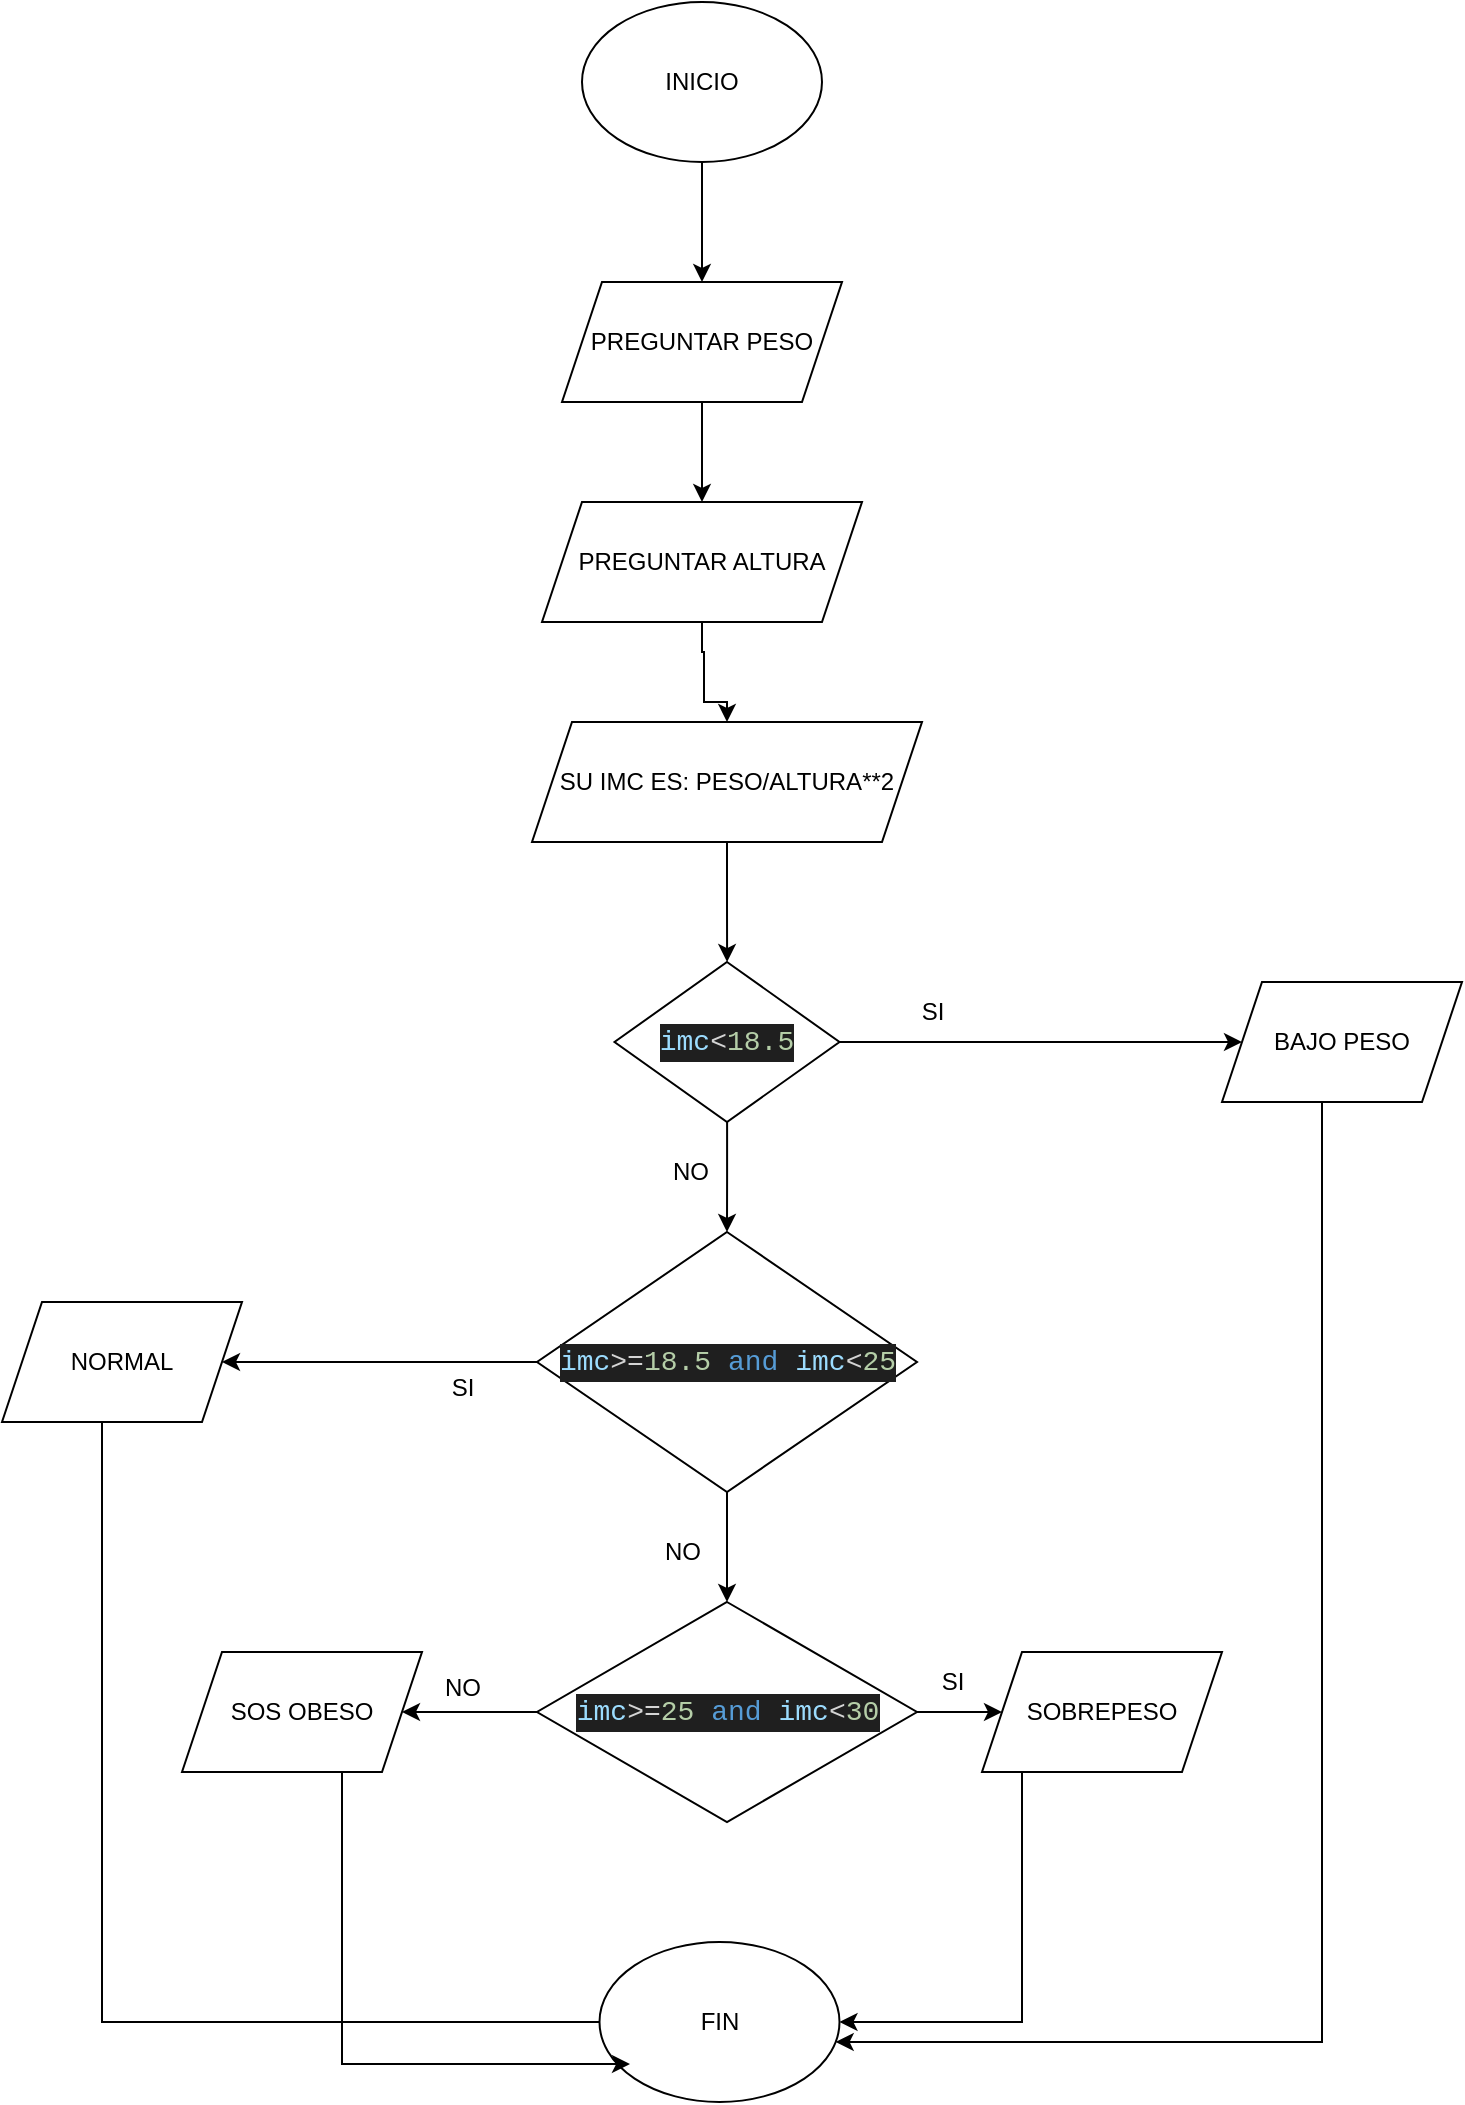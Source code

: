 <mxfile version="26.2.2" pages="3">
  <diagram name="Página-1" id="UGd0RUdH62qRf_UoWEyx">
    <mxGraphModel dx="1092" dy="825" grid="1" gridSize="10" guides="1" tooltips="1" connect="1" arrows="1" fold="1" page="1" pageScale="1" pageWidth="827" pageHeight="1169" math="0" shadow="0">
      <root>
        <mxCell id="0" />
        <mxCell id="1" parent="0" />
        <mxCell id="6I7LBuJgmqO6G-e0ff2A-2" style="edgeStyle=orthogonalEdgeStyle;rounded=0;orthogonalLoop=1;jettySize=auto;html=1;" edge="1" parent="1" source="6I7LBuJgmqO6G-e0ff2A-1" target="6I7LBuJgmqO6G-e0ff2A-3">
          <mxGeometry relative="1" as="geometry">
            <mxPoint x="420" y="190" as="targetPoint" />
          </mxGeometry>
        </mxCell>
        <mxCell id="6I7LBuJgmqO6G-e0ff2A-1" value="INICIO" style="ellipse;whiteSpace=wrap;html=1;" vertex="1" parent="1">
          <mxGeometry x="360" y="40" width="120" height="80" as="geometry" />
        </mxCell>
        <mxCell id="6I7LBuJgmqO6G-e0ff2A-4" style="edgeStyle=orthogonalEdgeStyle;rounded=0;orthogonalLoop=1;jettySize=auto;html=1;" edge="1" parent="1" source="6I7LBuJgmqO6G-e0ff2A-3" target="6I7LBuJgmqO6G-e0ff2A-5">
          <mxGeometry relative="1" as="geometry">
            <mxPoint x="420" y="290" as="targetPoint" />
          </mxGeometry>
        </mxCell>
        <mxCell id="6I7LBuJgmqO6G-e0ff2A-3" value="PREGUNTAR PESO" style="shape=parallelogram;perimeter=parallelogramPerimeter;whiteSpace=wrap;html=1;fixedSize=1;" vertex="1" parent="1">
          <mxGeometry x="350" y="180" width="140" height="60" as="geometry" />
        </mxCell>
        <mxCell id="6I7LBuJgmqO6G-e0ff2A-6" style="edgeStyle=orthogonalEdgeStyle;rounded=0;orthogonalLoop=1;jettySize=auto;html=1;entryX=0.5;entryY=0;entryDx=0;entryDy=0;" edge="1" parent="1" source="6I7LBuJgmqO6G-e0ff2A-5" target="6I7LBuJgmqO6G-e0ff2A-8">
          <mxGeometry relative="1" as="geometry">
            <mxPoint x="420" y="380" as="targetPoint" />
            <Array as="points">
              <mxPoint x="420" y="365" />
              <mxPoint x="421" y="365" />
              <mxPoint x="421" y="390" />
            </Array>
          </mxGeometry>
        </mxCell>
        <mxCell id="6I7LBuJgmqO6G-e0ff2A-5" value="PREGUNTAR ALTURA" style="shape=parallelogram;perimeter=parallelogramPerimeter;whiteSpace=wrap;html=1;fixedSize=1;" vertex="1" parent="1">
          <mxGeometry x="340" y="290" width="160" height="60" as="geometry" />
        </mxCell>
        <mxCell id="6I7LBuJgmqO6G-e0ff2A-9" style="edgeStyle=orthogonalEdgeStyle;rounded=0;orthogonalLoop=1;jettySize=auto;html=1;" edge="1" parent="1" source="6I7LBuJgmqO6G-e0ff2A-8" target="6I7LBuJgmqO6G-e0ff2A-10">
          <mxGeometry relative="1" as="geometry">
            <mxPoint x="432.5" y="510" as="targetPoint" />
          </mxGeometry>
        </mxCell>
        <mxCell id="6I7LBuJgmqO6G-e0ff2A-8" value="SU IMC ES: PESO/ALTURA**2" style="shape=parallelogram;perimeter=parallelogramPerimeter;whiteSpace=wrap;html=1;fixedSize=1;" vertex="1" parent="1">
          <mxGeometry x="335" y="400" width="195" height="60" as="geometry" />
        </mxCell>
        <mxCell id="6I7LBuJgmqO6G-e0ff2A-11" style="edgeStyle=orthogonalEdgeStyle;rounded=0;orthogonalLoop=1;jettySize=auto;html=1;" edge="1" parent="1" source="6I7LBuJgmqO6G-e0ff2A-10" target="6I7LBuJgmqO6G-e0ff2A-13">
          <mxGeometry relative="1" as="geometry">
            <mxPoint x="590" y="560" as="targetPoint" />
          </mxGeometry>
        </mxCell>
        <mxCell id="6I7LBuJgmqO6G-e0ff2A-14" style="edgeStyle=orthogonalEdgeStyle;rounded=0;orthogonalLoop=1;jettySize=auto;html=1;" edge="1" parent="1" source="6I7LBuJgmqO6G-e0ff2A-10" target="6I7LBuJgmqO6G-e0ff2A-17">
          <mxGeometry relative="1" as="geometry">
            <mxPoint x="310" y="560" as="targetPoint" />
          </mxGeometry>
        </mxCell>
        <mxCell id="6I7LBuJgmqO6G-e0ff2A-10" value="&lt;div style=&quot;color: rgb(204, 204, 204); background-color: rgb(31, 31, 31); font-family: Consolas, &amp;quot;Courier New&amp;quot;, monospace; font-size: 14px; line-height: 19px; white-space: pre;&quot;&gt;&lt;span style=&quot;color: #9cdcfe;&quot;&gt;imc&lt;/span&gt;&lt;span style=&quot;color: #d4d4d4;&quot;&gt;&amp;lt;&lt;/span&gt;&lt;span style=&quot;color: #b5cea8;&quot;&gt;18.5&lt;/span&gt;&lt;/div&gt;" style="rhombus;whiteSpace=wrap;html=1;" vertex="1" parent="1">
          <mxGeometry x="376.25" y="520" width="112.5" height="80" as="geometry" />
        </mxCell>
        <mxCell id="6I7LBuJgmqO6G-e0ff2A-12" value="SI" style="text;html=1;align=center;verticalAlign=middle;resizable=0;points=[];autosize=1;strokeColor=none;fillColor=none;" vertex="1" parent="1">
          <mxGeometry x="520" y="530" width="30" height="30" as="geometry" />
        </mxCell>
        <mxCell id="6I7LBuJgmqO6G-e0ff2A-40" style="edgeStyle=orthogonalEdgeStyle;rounded=0;orthogonalLoop=1;jettySize=auto;html=1;" edge="1" parent="1" source="6I7LBuJgmqO6G-e0ff2A-13" target="6I7LBuJgmqO6G-e0ff2A-36">
          <mxGeometry relative="1" as="geometry">
            <Array as="points">
              <mxPoint x="730" y="1060" />
            </Array>
          </mxGeometry>
        </mxCell>
        <mxCell id="6I7LBuJgmqO6G-e0ff2A-13" value="BAJO PESO" style="shape=parallelogram;perimeter=parallelogramPerimeter;whiteSpace=wrap;html=1;fixedSize=1;" vertex="1" parent="1">
          <mxGeometry x="680" y="530" width="120" height="60" as="geometry" />
        </mxCell>
        <mxCell id="6I7LBuJgmqO6G-e0ff2A-15" value="NO" style="text;html=1;align=center;verticalAlign=middle;resizable=0;points=[];autosize=1;strokeColor=none;fillColor=none;" vertex="1" parent="1">
          <mxGeometry x="394" y="610" width="40" height="30" as="geometry" />
        </mxCell>
        <mxCell id="6I7LBuJgmqO6G-e0ff2A-18" style="edgeStyle=orthogonalEdgeStyle;rounded=0;orthogonalLoop=1;jettySize=auto;html=1;" edge="1" parent="1" source="6I7LBuJgmqO6G-e0ff2A-17" target="6I7LBuJgmqO6G-e0ff2A-20">
          <mxGeometry relative="1" as="geometry">
            <mxPoint x="260" y="755" as="targetPoint" />
          </mxGeometry>
        </mxCell>
        <mxCell id="6I7LBuJgmqO6G-e0ff2A-21" style="edgeStyle=orthogonalEdgeStyle;rounded=0;orthogonalLoop=1;jettySize=auto;html=1;" edge="1" parent="1" source="6I7LBuJgmqO6G-e0ff2A-17" target="6I7LBuJgmqO6G-e0ff2A-23">
          <mxGeometry relative="1" as="geometry">
            <mxPoint x="580" y="755" as="targetPoint" />
            <Array as="points">
              <mxPoint x="450" y="740" />
              <mxPoint x="450" y="740" />
            </Array>
          </mxGeometry>
        </mxCell>
        <mxCell id="6I7LBuJgmqO6G-e0ff2A-17" value="&lt;div style=&quot;color: rgb(204, 204, 204); background-color: rgb(31, 31, 31); font-family: Consolas, &amp;quot;Courier New&amp;quot;, monospace; font-size: 14px; line-height: 19px; white-space: pre;&quot;&gt;&lt;span style=&quot;color: #9cdcfe;&quot;&gt;imc&lt;/span&gt;&lt;span style=&quot;color: #d4d4d4;&quot;&gt;&amp;gt;=&lt;/span&gt;&lt;span style=&quot;color: #b5cea8;&quot;&gt;18.5&lt;/span&gt; &lt;span style=&quot;color: #569cd6;&quot;&gt;and&lt;/span&gt; &lt;span style=&quot;color: #9cdcfe;&quot;&gt;imc&lt;/span&gt;&lt;span style=&quot;color: #d4d4d4;&quot;&gt;&amp;lt;&lt;/span&gt;&lt;span style=&quot;color: #b5cea8;&quot;&gt;25&lt;/span&gt;&lt;/div&gt;" style="rhombus;whiteSpace=wrap;html=1;" vertex="1" parent="1">
          <mxGeometry x="337.5" y="655" width="190" height="130" as="geometry" />
        </mxCell>
        <mxCell id="6I7LBuJgmqO6G-e0ff2A-19" value="SI" style="text;html=1;align=center;verticalAlign=middle;resizable=0;points=[];autosize=1;strokeColor=none;fillColor=none;" vertex="1" parent="1">
          <mxGeometry x="285" y="718" width="30" height="30" as="geometry" />
        </mxCell>
        <mxCell id="6I7LBuJgmqO6G-e0ff2A-38" style="edgeStyle=orthogonalEdgeStyle;rounded=0;orthogonalLoop=1;jettySize=auto;html=1;entryX=0;entryY=1;entryDx=0;entryDy=0;" edge="1" parent="1" source="6I7LBuJgmqO6G-e0ff2A-20" target="6I7LBuJgmqO6G-e0ff2A-36">
          <mxGeometry relative="1" as="geometry">
            <Array as="points">
              <mxPoint x="120" y="1050" />
              <mxPoint x="386" y="1050" />
            </Array>
          </mxGeometry>
        </mxCell>
        <mxCell id="6I7LBuJgmqO6G-e0ff2A-20" value="NORMAL" style="shape=parallelogram;perimeter=parallelogramPerimeter;whiteSpace=wrap;html=1;fixedSize=1;" vertex="1" parent="1">
          <mxGeometry x="70" y="690" width="120" height="60" as="geometry" />
        </mxCell>
        <mxCell id="6I7LBuJgmqO6G-e0ff2A-26" style="edgeStyle=orthogonalEdgeStyle;rounded=0;orthogonalLoop=1;jettySize=auto;html=1;" edge="1" parent="1" source="6I7LBuJgmqO6G-e0ff2A-23" target="6I7LBuJgmqO6G-e0ff2A-28">
          <mxGeometry relative="1" as="geometry">
            <mxPoint x="650" y="895" as="targetPoint" />
          </mxGeometry>
        </mxCell>
        <mxCell id="6I7LBuJgmqO6G-e0ff2A-29" style="edgeStyle=orthogonalEdgeStyle;rounded=0;orthogonalLoop=1;jettySize=auto;html=1;" edge="1" parent="1" source="6I7LBuJgmqO6G-e0ff2A-23" target="6I7LBuJgmqO6G-e0ff2A-34">
          <mxGeometry relative="1" as="geometry">
            <mxPoint x="290" y="895" as="targetPoint" />
          </mxGeometry>
        </mxCell>
        <mxCell id="6I7LBuJgmqO6G-e0ff2A-23" value="&lt;div style=&quot;color: rgb(204, 204, 204); background-color: rgb(31, 31, 31); font-family: Consolas, &amp;quot;Courier New&amp;quot;, monospace; font-size: 14px; line-height: 19px; white-space: pre;&quot;&gt;&lt;span style=&quot;color: #9cdcfe;&quot;&gt;imc&lt;/span&gt;&lt;span style=&quot;color: #d4d4d4;&quot;&gt;&amp;gt;=&lt;/span&gt;&lt;span style=&quot;color: #b5cea8;&quot;&gt;25&lt;/span&gt; &lt;span style=&quot;color: #569cd6;&quot;&gt;and&lt;/span&gt; &lt;span style=&quot;color: #9cdcfe;&quot;&gt;imc&lt;/span&gt;&lt;span style=&quot;color: #d4d4d4;&quot;&gt;&amp;lt;&lt;/span&gt;&lt;span style=&quot;color: #b5cea8;&quot;&gt;30&lt;/span&gt;&lt;/div&gt;" style="rhombus;whiteSpace=wrap;html=1;" vertex="1" parent="1">
          <mxGeometry x="337.5" y="840" width="190" height="110" as="geometry" />
        </mxCell>
        <mxCell id="6I7LBuJgmqO6G-e0ff2A-24" value="NO" style="text;html=1;align=center;verticalAlign=middle;resizable=0;points=[];autosize=1;strokeColor=none;fillColor=none;" vertex="1" parent="1">
          <mxGeometry x="390" y="800" width="40" height="30" as="geometry" />
        </mxCell>
        <mxCell id="6I7LBuJgmqO6G-e0ff2A-27" value="SI" style="text;html=1;align=center;verticalAlign=middle;resizable=0;points=[];autosize=1;strokeColor=none;fillColor=none;" vertex="1" parent="1">
          <mxGeometry x="530" y="865" width="30" height="30" as="geometry" />
        </mxCell>
        <mxCell id="6I7LBuJgmqO6G-e0ff2A-39" style="edgeStyle=orthogonalEdgeStyle;rounded=0;orthogonalLoop=1;jettySize=auto;html=1;entryX=1;entryY=0.5;entryDx=0;entryDy=0;" edge="1" parent="1" source="6I7LBuJgmqO6G-e0ff2A-28" target="6I7LBuJgmqO6G-e0ff2A-36">
          <mxGeometry relative="1" as="geometry">
            <Array as="points">
              <mxPoint x="580" y="1050" />
            </Array>
          </mxGeometry>
        </mxCell>
        <mxCell id="6I7LBuJgmqO6G-e0ff2A-28" value="SOBREPESO" style="shape=parallelogram;perimeter=parallelogramPerimeter;whiteSpace=wrap;html=1;fixedSize=1;" vertex="1" parent="1">
          <mxGeometry x="560" y="865" width="120" height="60" as="geometry" />
        </mxCell>
        <mxCell id="6I7LBuJgmqO6G-e0ff2A-34" value="SOS OBESO" style="shape=parallelogram;perimeter=parallelogramPerimeter;whiteSpace=wrap;html=1;fixedSize=1;" vertex="1" parent="1">
          <mxGeometry x="160" y="865" width="120" height="60" as="geometry" />
        </mxCell>
        <mxCell id="6I7LBuJgmqO6G-e0ff2A-35" value="NO" style="text;html=1;align=center;verticalAlign=middle;resizable=0;points=[];autosize=1;strokeColor=none;fillColor=none;" vertex="1" parent="1">
          <mxGeometry x="280" y="868" width="40" height="30" as="geometry" />
        </mxCell>
        <mxCell id="6I7LBuJgmqO6G-e0ff2A-36" value="FIN" style="ellipse;whiteSpace=wrap;html=1;" vertex="1" parent="1">
          <mxGeometry x="368.75" y="1010" width="120" height="80" as="geometry" />
        </mxCell>
        <mxCell id="6I7LBuJgmqO6G-e0ff2A-37" style="edgeStyle=orthogonalEdgeStyle;rounded=0;orthogonalLoop=1;jettySize=auto;html=1;entryX=0.127;entryY=0.763;entryDx=0;entryDy=0;entryPerimeter=0;" edge="1" parent="1" source="6I7LBuJgmqO6G-e0ff2A-34" target="6I7LBuJgmqO6G-e0ff2A-36">
          <mxGeometry relative="1" as="geometry">
            <Array as="points">
              <mxPoint x="240" y="1071" />
            </Array>
          </mxGeometry>
        </mxCell>
      </root>
    </mxGraphModel>
  </diagram>
  <diagram id="PnIQJvwzpn_j_01w4GzA" name="Página-2">
    <mxGraphModel dx="1092" dy="825" grid="1" gridSize="10" guides="1" tooltips="1" connect="1" arrows="1" fold="1" page="1" pageScale="1" pageWidth="827" pageHeight="1169" math="0" shadow="0">
      <root>
        <mxCell id="0" />
        <mxCell id="1" parent="0" />
        <mxCell id="9Ah3BcW068XOKgNUtmzI-3" style="edgeStyle=orthogonalEdgeStyle;rounded=0;orthogonalLoop=1;jettySize=auto;html=1;" edge="1" parent="1" source="9Ah3BcW068XOKgNUtmzI-1" target="9Ah3BcW068XOKgNUtmzI-2">
          <mxGeometry relative="1" as="geometry">
            <mxPoint x="430" y="190" as="targetPoint" />
            <Array as="points">
              <mxPoint x="430" y="155" />
              <mxPoint x="431" y="155" />
            </Array>
          </mxGeometry>
        </mxCell>
        <mxCell id="9Ah3BcW068XOKgNUtmzI-1" value="INICIO" style="ellipse;whiteSpace=wrap;html=1;" vertex="1" parent="1">
          <mxGeometry x="370" y="40" width="120" height="80" as="geometry" />
        </mxCell>
        <mxCell id="9Ah3BcW068XOKgNUtmzI-4" style="edgeStyle=orthogonalEdgeStyle;rounded=0;orthogonalLoop=1;jettySize=auto;html=1;" edge="1" parent="1" source="9Ah3BcW068XOKgNUtmzI-2" target="9Ah3BcW068XOKgNUtmzI-5">
          <mxGeometry relative="1" as="geometry">
            <mxPoint x="430" y="310" as="targetPoint" />
          </mxGeometry>
        </mxCell>
        <mxCell id="9Ah3BcW068XOKgNUtmzI-2" value="INTRODUCE UN AÑO" style="shape=parallelogram;perimeter=parallelogramPerimeter;whiteSpace=wrap;html=1;fixedSize=1;" vertex="1" parent="1">
          <mxGeometry x="355" y="180" width="150" height="60" as="geometry" />
        </mxCell>
        <mxCell id="9Ah3BcW068XOKgNUtmzI-6" style="edgeStyle=orthogonalEdgeStyle;rounded=0;orthogonalLoop=1;jettySize=auto;html=1;" edge="1" parent="1" source="9Ah3BcW068XOKgNUtmzI-5" target="9Ah3BcW068XOKgNUtmzI-7">
          <mxGeometry relative="1" as="geometry">
            <mxPoint x="140" y="500" as="targetPoint" />
          </mxGeometry>
        </mxCell>
        <mxCell id="9Ah3BcW068XOKgNUtmzI-8" style="edgeStyle=orthogonalEdgeStyle;rounded=0;orthogonalLoop=1;jettySize=auto;html=1;" edge="1" parent="1" source="9Ah3BcW068XOKgNUtmzI-5" target="9Ah3BcW068XOKgNUtmzI-9">
          <mxGeometry relative="1" as="geometry">
            <mxPoint x="710" y="490" as="targetPoint" />
          </mxGeometry>
        </mxCell>
        <mxCell id="9Ah3BcW068XOKgNUtmzI-5" value="&lt;div style=&quot;color: rgb(204, 204, 204); background-color: rgb(31, 31, 31); font-family: Consolas, &amp;quot;Courier New&amp;quot;, monospace; font-size: 14px; line-height: 19px; white-space: pre;&quot;&gt;&lt;span style=&quot;color: #9cdcfe;&quot;&gt;año&lt;/span&gt; &lt;span style=&quot;color: #d4d4d4;&quot;&gt;%&lt;/span&gt; &lt;span style=&quot;color: #b5cea8;&quot;&gt;4&lt;/span&gt; &lt;span style=&quot;color: #d4d4d4;&quot;&gt;==&lt;/span&gt; &lt;span style=&quot;color: #b5cea8;&quot;&gt;0&lt;/span&gt; &lt;span style=&quot;color: #569cd6;&quot;&gt;and&lt;/span&gt; &lt;span style=&quot;color: #9cdcfe;&quot;&gt;año&lt;/span&gt; &lt;span style=&quot;color: #d4d4d4;&quot;&gt;%&lt;/span&gt; &lt;span style=&quot;color: #b5cea8;&quot;&gt;100&lt;/span&gt; &lt;span style=&quot;color: #d4d4d4;&quot;&gt;!=&lt;/span&gt; &lt;span style=&quot;color: #b5cea8;&quot;&gt;0&lt;/span&gt;) &lt;span style=&quot;color: #569cd6;&quot;&gt;or&lt;/span&gt; (&lt;span style=&quot;color: #9cdcfe;&quot;&gt;año&lt;/span&gt; &lt;span style=&quot;color: #d4d4d4;&quot;&gt;%&lt;/span&gt; &lt;span style=&quot;color: #b5cea8;&quot;&gt;400&lt;/span&gt; &lt;span style=&quot;color: #d4d4d4;&quot;&gt;==&lt;/span&gt; &lt;span style=&quot;color: #b5cea8;&quot;&gt;0&lt;/span&gt;&lt;/div&gt;" style="rhombus;whiteSpace=wrap;html=1;" vertex="1" parent="1">
          <mxGeometry x="210" y="300" width="440" height="250" as="geometry" />
        </mxCell>
        <mxCell id="9Ah3BcW068XOKgNUtmzI-13" style="edgeStyle=orthogonalEdgeStyle;rounded=0;orthogonalLoop=1;jettySize=auto;html=1;entryX=0;entryY=0.5;entryDx=0;entryDy=0;" edge="1" parent="1" source="9Ah3BcW068XOKgNUtmzI-7" target="9Ah3BcW068XOKgNUtmzI-10">
          <mxGeometry relative="1" as="geometry">
            <Array as="points">
              <mxPoint x="283" y="510" />
              <mxPoint x="283" y="690" />
            </Array>
          </mxGeometry>
        </mxCell>
        <mxCell id="9Ah3BcW068XOKgNUtmzI-7" value="EL AÑO ES BISIESTO" style="shape=parallelogram;perimeter=parallelogramPerimeter;whiteSpace=wrap;html=1;fixedSize=1;" vertex="1" parent="1">
          <mxGeometry x="60" y="470" width="120" height="60" as="geometry" />
        </mxCell>
        <mxCell id="9Ah3BcW068XOKgNUtmzI-16" style="edgeStyle=orthogonalEdgeStyle;rounded=0;orthogonalLoop=1;jettySize=auto;html=1;entryX=1;entryY=0.5;entryDx=0;entryDy=0;" edge="1" parent="1" source="9Ah3BcW068XOKgNUtmzI-9" target="9Ah3BcW068XOKgNUtmzI-10">
          <mxGeometry relative="1" as="geometry">
            <Array as="points">
              <mxPoint x="593" y="520" />
              <mxPoint x="593" y="690" />
            </Array>
          </mxGeometry>
        </mxCell>
        <mxCell id="9Ah3BcW068XOKgNUtmzI-9" value="EL AÑO NO ES BISIESTO" style="shape=parallelogram;perimeter=parallelogramPerimeter;whiteSpace=wrap;html=1;fixedSize=1;" vertex="1" parent="1">
          <mxGeometry x="680" y="470" width="120" height="60" as="geometry" />
        </mxCell>
        <mxCell id="9Ah3BcW068XOKgNUtmzI-10" value="FIN" style="ellipse;whiteSpace=wrap;html=1;" vertex="1" parent="1">
          <mxGeometry x="385" y="650" width="120" height="80" as="geometry" />
        </mxCell>
      </root>
    </mxGraphModel>
  </diagram>
  <diagram id="61_d55OGh3EKm0hj8Obs" name="Página-3">
    <mxGraphModel dx="1092" dy="825" grid="1" gridSize="10" guides="1" tooltips="1" connect="1" arrows="1" fold="1" page="1" pageScale="1" pageWidth="827" pageHeight="1169" math="0" shadow="0">
      <root>
        <mxCell id="0" />
        <mxCell id="1" parent="0" />
        <mxCell id="AdN9TahG5MBi5lP8wBPp-3" value="" style="edgeStyle=orthogonalEdgeStyle;rounded=0;orthogonalLoop=1;jettySize=auto;html=1;" edge="1" parent="1" source="AdN9TahG5MBi5lP8wBPp-1" target="AdN9TahG5MBi5lP8wBPp-2">
          <mxGeometry relative="1" as="geometry" />
        </mxCell>
        <mxCell id="AdN9TahG5MBi5lP8wBPp-1" value="INICIO" style="ellipse;whiteSpace=wrap;html=1;" vertex="1" parent="1">
          <mxGeometry x="340" y="50" width="120" height="80" as="geometry" />
        </mxCell>
        <mxCell id="AdN9TahG5MBi5lP8wBPp-4" style="edgeStyle=orthogonalEdgeStyle;rounded=0;orthogonalLoop=1;jettySize=auto;html=1;" edge="1" parent="1" source="AdN9TahG5MBi5lP8wBPp-2" target="AdN9TahG5MBi5lP8wBPp-5">
          <mxGeometry relative="1" as="geometry">
            <mxPoint x="400" y="290" as="targetPoint" />
          </mxGeometry>
        </mxCell>
        <mxCell id="AdN9TahG5MBi5lP8wBPp-2" value="DIGITE UN NUMERO" style="shape=parallelogram;perimeter=parallelogramPerimeter;whiteSpace=wrap;html=1;fixedSize=1;" vertex="1" parent="1">
          <mxGeometry x="315" y="180" width="170" height="60" as="geometry" />
        </mxCell>
        <mxCell id="AdN9TahG5MBi5lP8wBPp-6" style="edgeStyle=orthogonalEdgeStyle;rounded=0;orthogonalLoop=1;jettySize=auto;html=1;" edge="1" parent="1" source="AdN9TahG5MBi5lP8wBPp-5">
          <mxGeometry relative="1" as="geometry">
            <mxPoint x="610" y="365" as="targetPoint" />
          </mxGeometry>
        </mxCell>
        <mxCell id="AdN9TahG5MBi5lP8wBPp-9" style="edgeStyle=orthogonalEdgeStyle;rounded=0;orthogonalLoop=1;jettySize=auto;html=1;" edge="1" parent="1" source="AdN9TahG5MBi5lP8wBPp-5" target="AdN9TahG5MBi5lP8wBPp-10">
          <mxGeometry relative="1" as="geometry">
            <mxPoint x="180" y="365" as="targetPoint" />
          </mxGeometry>
        </mxCell>
        <mxCell id="AdN9TahG5MBi5lP8wBPp-5" value="&lt;div style=&quot;color: rgb(204, 204, 204); background-color: rgb(31, 31, 31); font-family: Consolas, &amp;quot;Courier New&amp;quot;, monospace; font-size: 14px; line-height: 19px; white-space: pre;&quot;&gt;&lt;span style=&quot;color: #9cdcfe;&quot;&gt;numero&lt;/span&gt;&lt;span style=&quot;color: #d4d4d4;&quot;&gt;&amp;gt;=&lt;/span&gt;&lt;span style=&quot;color: #b5cea8;&quot;&gt;1&lt;/span&gt; &lt;span style=&quot;color: #569cd6;&quot;&gt;and&lt;/span&gt; &lt;span style=&quot;color: #9cdcfe;&quot;&gt;numero&lt;/span&gt;&lt;span style=&quot;color: #d4d4d4;&quot;&gt;&amp;lt;=&lt;/span&gt;&lt;span style=&quot;color: #b5cea8;&quot;&gt;10&lt;/span&gt;&lt;/div&gt;" style="rhombus;whiteSpace=wrap;html=1;" vertex="1" parent="1">
          <mxGeometry x="285" y="290" width="230" height="150" as="geometry" />
        </mxCell>
        <mxCell id="AdN9TahG5MBi5lP8wBPp-7" value="SI" style="text;html=1;align=center;verticalAlign=middle;resizable=0;points=[];autosize=1;strokeColor=none;fillColor=none;" vertex="1" parent="1">
          <mxGeometry x="535" y="328" width="30" height="30" as="geometry" />
        </mxCell>
        <mxCell id="AdN9TahG5MBi5lP8wBPp-13" style="edgeStyle=orthogonalEdgeStyle;rounded=0;orthogonalLoop=1;jettySize=auto;html=1;entryX=1;entryY=0.5;entryDx=0;entryDy=0;" edge="1" parent="1" source="AdN9TahG5MBi5lP8wBPp-8" target="AdN9TahG5MBi5lP8wBPp-11">
          <mxGeometry relative="1" as="geometry">
            <Array as="points">
              <mxPoint x="530" y="390" />
              <mxPoint x="530" y="530" />
            </Array>
          </mxGeometry>
        </mxCell>
        <mxCell id="AdN9TahG5MBi5lP8wBPp-8" value="EL NUMERO ESTA EN EL RANGO DE 1 A 10" style="shape=parallelogram;perimeter=parallelogramPerimeter;whiteSpace=wrap;html=1;fixedSize=1;" vertex="1" parent="1">
          <mxGeometry x="600" y="335" width="170" height="60" as="geometry" />
        </mxCell>
        <mxCell id="AdN9TahG5MBi5lP8wBPp-12" style="edgeStyle=orthogonalEdgeStyle;rounded=0;orthogonalLoop=1;jettySize=auto;html=1;entryX=0;entryY=0.5;entryDx=0;entryDy=0;" edge="1" parent="1" source="AdN9TahG5MBi5lP8wBPp-10" target="AdN9TahG5MBi5lP8wBPp-11">
          <mxGeometry relative="1" as="geometry">
            <Array as="points">
              <mxPoint x="290" y="390" />
              <mxPoint x="290" y="530" />
            </Array>
          </mxGeometry>
        </mxCell>
        <mxCell id="AdN9TahG5MBi5lP8wBPp-10" value="EL NUMERO NO ESTA EN EL RANGO DE 1 A 10" style="shape=parallelogram;perimeter=parallelogramPerimeter;whiteSpace=wrap;html=1;fixedSize=1;" vertex="1" parent="1">
          <mxGeometry x="30" y="335" width="210" height="60" as="geometry" />
        </mxCell>
        <mxCell id="AdN9TahG5MBi5lP8wBPp-11" value="FIN" style="ellipse;whiteSpace=wrap;html=1;" vertex="1" parent="1">
          <mxGeometry x="340" y="490" width="120" height="80" as="geometry" />
        </mxCell>
      </root>
    </mxGraphModel>
  </diagram>
</mxfile>
